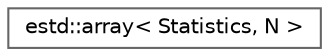 digraph "Graphical Class Hierarchy"
{
 // LATEX_PDF_SIZE
  bgcolor="transparent";
  edge [fontname=Helvetica,fontsize=10,labelfontname=Helvetica,labelfontsize=10];
  node [fontname=Helvetica,fontsize=10,shape=box,height=0.2,width=0.4];
  rankdir="LR";
  Node0 [id="Node000000",label="estd::array\< Statistics, N \>",height=0.2,width=0.4,color="grey40", fillcolor="white", style="filled",URL="$db/d33/classestd_1_1array.html",tooltip=" "];
}

